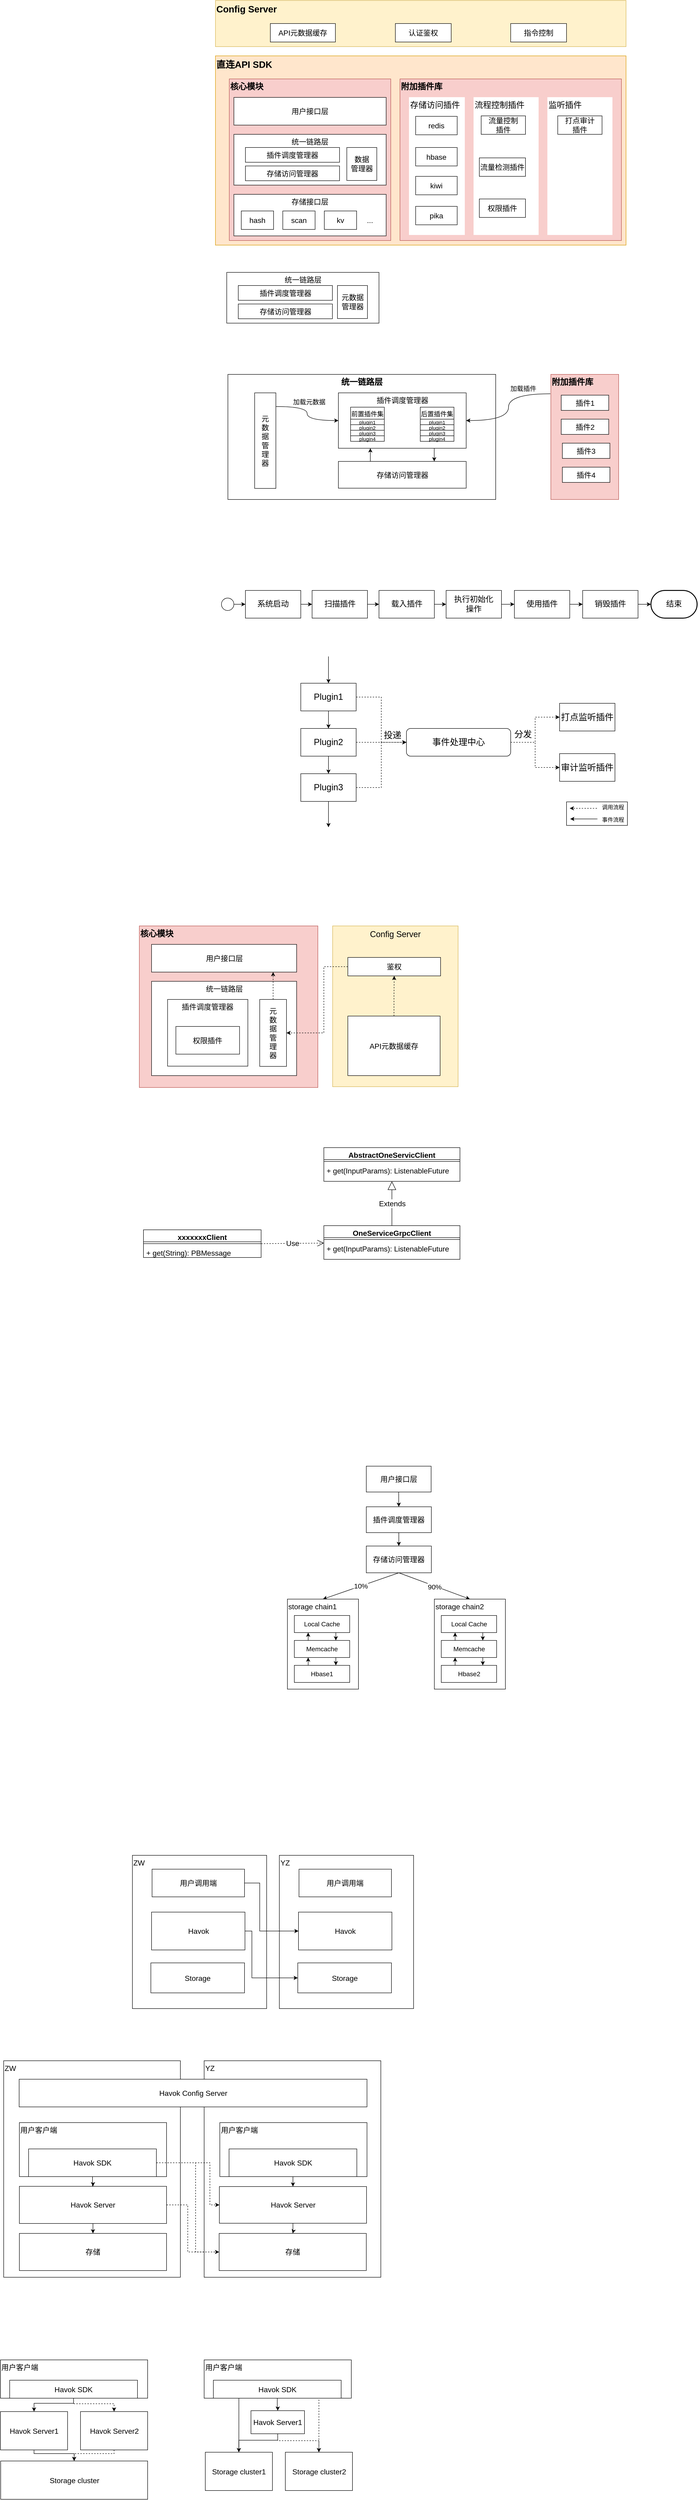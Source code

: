 <mxfile version="17.4.6" type="github">
  <diagram id="GQeWL2nTSIG87tDZNMUT" name="Page-1">
    <mxGraphModel dx="2098" dy="769" grid="0" gridSize="10" guides="1" tooltips="1" connect="1" arrows="1" fold="1" page="0" pageScale="1" pageWidth="827" pageHeight="1169" math="0" shadow="0">
      <root>
        <mxCell id="0" />
        <mxCell id="1" parent="0" />
        <mxCell id="g6kbwPgoMr0WFrOHUzp--1" value="&lt;font style=&quot;font-size: 20px&quot;&gt;&lt;b&gt;直连API SDK&lt;/b&gt;&lt;/font&gt;" style="rounded=0;whiteSpace=wrap;html=1;verticalAlign=top;align=left;fillColor=#ffe6cc;strokeColor=#d79b00;" parent="1" vertex="1">
          <mxGeometry x="3" y="249" width="890" height="410" as="geometry" />
        </mxCell>
        <mxCell id="KhDFo-M1c330gRiOqBZQ-3" value="附加插件库" style="rounded=0;whiteSpace=wrap;html=1;verticalAlign=top;align=left;fontSize=18;fontStyle=1;fillColor=#f8cecc;strokeColor=#b85450;" parent="1" vertex="1">
          <mxGeometry x="403" y="299" width="480" height="350" as="geometry" />
        </mxCell>
        <mxCell id="KhDFo-M1c330gRiOqBZQ-4" value="核心模块" style="rounded=0;whiteSpace=wrap;html=1;verticalAlign=top;align=left;fontSize=18;fontStyle=1;fillColor=#f8cecc;strokeColor=#b85450;" parent="1" vertex="1">
          <mxGeometry x="33" y="299" width="350" height="350" as="geometry" />
        </mxCell>
        <mxCell id="KhDFo-M1c330gRiOqBZQ-5" value="统一链路层" style="rounded=0;whiteSpace=wrap;html=1;verticalAlign=top;fontSize=16;" parent="1" vertex="1">
          <mxGeometry x="43" y="419" width="330" height="110" as="geometry" />
        </mxCell>
        <mxCell id="KhDFo-M1c330gRiOqBZQ-6" value="存储接口层" style="rounded=0;whiteSpace=wrap;html=1;fontSize=16;verticalAlign=top;" parent="1" vertex="1">
          <mxGeometry x="43" y="549" width="330" height="90" as="geometry" />
        </mxCell>
        <mxCell id="KhDFo-M1c330gRiOqBZQ-7" value="存储访问管理器" style="rounded=0;whiteSpace=wrap;html=1;fontSize=16;" parent="1" vertex="1">
          <mxGeometry x="68" y="487.5" width="204" height="32" as="geometry" />
        </mxCell>
        <mxCell id="KhDFo-M1c330gRiOqBZQ-11" value="用户接口层" style="rounded=0;whiteSpace=wrap;html=1;fontSize=16;" parent="1" vertex="1">
          <mxGeometry x="43" y="339" width="330" height="60" as="geometry" />
        </mxCell>
        <mxCell id="caog0tyJu0MzEItGIJM4-1" value="hash" style="rounded=0;whiteSpace=wrap;html=1;fontSize=16;" parent="1" vertex="1">
          <mxGeometry x="59" y="585" width="70" height="40" as="geometry" />
        </mxCell>
        <mxCell id="caog0tyJu0MzEItGIJM4-2" value="scan" style="rounded=0;whiteSpace=wrap;html=1;fontSize=16;" parent="1" vertex="1">
          <mxGeometry x="149" y="585" width="70" height="40" as="geometry" />
        </mxCell>
        <mxCell id="caog0tyJu0MzEItGIJM4-3" value="kv" style="rounded=0;whiteSpace=wrap;html=1;fontSize=16;" parent="1" vertex="1">
          <mxGeometry x="239" y="585" width="70" height="40" as="geometry" />
        </mxCell>
        <mxCell id="caog0tyJu0MzEItGIJM4-4" value="..." style="rounded=0;whiteSpace=wrap;html=1;fontSize=16;strokeColor=#FFFFFF;" parent="1" vertex="1">
          <mxGeometry x="313" y="585" width="50" height="40" as="geometry" />
        </mxCell>
        <mxCell id="caog0tyJu0MzEItGIJM4-6" value="流程控制插件" style="rounded=0;whiteSpace=wrap;html=1;fontSize=18;strokeColor=#FFFFFF;verticalAlign=top;align=left;" parent="1" vertex="1">
          <mxGeometry x="563" y="339" width="140" height="297.5" as="geometry" />
        </mxCell>
        <mxCell id="KhDFo-M1c330gRiOqBZQ-16" value="权限插件" style="rounded=0;whiteSpace=wrap;html=1;fontSize=16;" parent="1" vertex="1">
          <mxGeometry x="575" y="559" width="100" height="40" as="geometry" />
        </mxCell>
        <mxCell id="KhDFo-M1c330gRiOqBZQ-20" value="流量检测插件" style="rounded=0;whiteSpace=wrap;html=1;fontSize=16;" parent="1" vertex="1">
          <mxGeometry x="575" y="470" width="100" height="40" as="geometry" />
        </mxCell>
        <mxCell id="caog0tyJu0MzEItGIJM4-9" value="存储访问插件" style="rounded=0;whiteSpace=wrap;html=1;fontSize=18;strokeColor=#FFFFFF;verticalAlign=top;align=left;" parent="1" vertex="1">
          <mxGeometry x="423" y="339" width="120" height="297.5" as="geometry" />
        </mxCell>
        <mxCell id="KhDFo-M1c330gRiOqBZQ-12" value="redis" style="rounded=0;whiteSpace=wrap;html=1;fontSize=16;" parent="1" vertex="1">
          <mxGeometry x="437" y="380" width="90" height="40" as="geometry" />
        </mxCell>
        <mxCell id="KhDFo-M1c330gRiOqBZQ-13" value="hbase" style="rounded=0;whiteSpace=wrap;html=1;fontSize=16;" parent="1" vertex="1">
          <mxGeometry x="437" y="447.5" width="90" height="40" as="geometry" />
        </mxCell>
        <mxCell id="KhDFo-M1c330gRiOqBZQ-14" value="kiwi" style="rounded=0;whiteSpace=wrap;html=1;fontSize=16;" parent="1" vertex="1">
          <mxGeometry x="437" y="510" width="90" height="40" as="geometry" />
        </mxCell>
        <mxCell id="KhDFo-M1c330gRiOqBZQ-15" value="pika" style="rounded=0;whiteSpace=wrap;html=1;fontSize=16;" parent="1" vertex="1">
          <mxGeometry x="437" y="575" width="90" height="40" as="geometry" />
        </mxCell>
        <mxCell id="caog0tyJu0MzEItGIJM4-10" value="插件调度管理器" style="rounded=0;whiteSpace=wrap;html=1;fontSize=16;" parent="1" vertex="1">
          <mxGeometry x="68" y="447.5" width="204" height="32" as="geometry" />
        </mxCell>
        <mxCell id="CGGrDUPs-Wo5I1myl7fO-1" value="数据&lt;br&gt;管理器" style="rounded=0;whiteSpace=wrap;html=1;fontSize=16;" parent="1" vertex="1">
          <mxGeometry x="287.75" y="447.5" width="65" height="71.5" as="geometry" />
        </mxCell>
        <mxCell id="CGGrDUPs-Wo5I1myl7fO-2" value="监听插件" style="rounded=0;whiteSpace=wrap;html=1;fontSize=18;strokeColor=#FFFFFF;verticalAlign=top;align=left;" parent="1" vertex="1">
          <mxGeometry x="723" y="339" width="140" height="297.5" as="geometry" />
        </mxCell>
        <mxCell id="KhDFo-M1c330gRiOqBZQ-17" value="流量控制&lt;br&gt;插件" style="rounded=0;whiteSpace=wrap;html=1;fontSize=16;" parent="1" vertex="1">
          <mxGeometry x="579" y="379" width="96" height="40" as="geometry" />
        </mxCell>
        <mxCell id="caog0tyJu0MzEItGIJM4-5" value="打点审计&lt;br&gt;插件" style="rounded=0;whiteSpace=wrap;html=1;fontSize=16;" parent="1" vertex="1">
          <mxGeometry x="745" y="379" width="96" height="40" as="geometry" />
        </mxCell>
        <mxCell id="g6kbwPgoMr0WFrOHUzp--2" value="&lt;b&gt;Config Server&lt;/b&gt;" style="rounded=0;whiteSpace=wrap;html=1;fontSize=20;verticalAlign=top;align=left;fillColor=#fff2cc;strokeColor=#d6b656;" parent="1" vertex="1">
          <mxGeometry x="3" y="129" width="890" height="100" as="geometry" />
        </mxCell>
        <mxCell id="g6kbwPgoMr0WFrOHUzp--3" value="API元数据缓存" style="rounded=0;whiteSpace=wrap;html=1;fontSize=16;" parent="1" vertex="1">
          <mxGeometry x="122" y="179" width="141" height="40" as="geometry" />
        </mxCell>
        <mxCell id="g6kbwPgoMr0WFrOHUzp--4" value="认证鉴权" style="rounded=0;whiteSpace=wrap;html=1;fontSize=16;" parent="1" vertex="1">
          <mxGeometry x="393" y="179" width="121" height="40" as="geometry" />
        </mxCell>
        <mxCell id="g6kbwPgoMr0WFrOHUzp--5" value="指令控制" style="rounded=0;whiteSpace=wrap;html=1;fontSize=16;" parent="1" vertex="1">
          <mxGeometry x="643" y="179" width="121" height="40" as="geometry" />
        </mxCell>
        <mxCell id="g4aInVaGI_5vyMNu5kUT-1" value="统一链路层" style="rounded=0;whiteSpace=wrap;html=1;verticalAlign=top;fontSize=16;" parent="1" vertex="1">
          <mxGeometry x="27.5" y="718" width="330" height="110" as="geometry" />
        </mxCell>
        <mxCell id="g4aInVaGI_5vyMNu5kUT-2" value="存储访问管理器" style="rounded=0;whiteSpace=wrap;html=1;fontSize=16;" parent="1" vertex="1">
          <mxGeometry x="52.5" y="786.5" width="204" height="32" as="geometry" />
        </mxCell>
        <mxCell id="g4aInVaGI_5vyMNu5kUT-3" value="插件调度管理器" style="rounded=0;whiteSpace=wrap;html=1;fontSize=16;" parent="1" vertex="1">
          <mxGeometry x="52.5" y="746.5" width="204" height="32" as="geometry" />
        </mxCell>
        <mxCell id="g4aInVaGI_5vyMNu5kUT-4" value="元数据&lt;br&gt;管理器" style="rounded=0;whiteSpace=wrap;html=1;fontSize=16;" parent="1" vertex="1">
          <mxGeometry x="267.5" y="746.5" width="65" height="71.5" as="geometry" />
        </mxCell>
        <mxCell id="g4aInVaGI_5vyMNu5kUT-5" value="&lt;font style=&quot;font-size: 18px&quot;&gt;&lt;b&gt;统一链路层&lt;/b&gt;&lt;/font&gt;" style="rounded=0;whiteSpace=wrap;html=1;verticalAlign=top;fontSize=16;" parent="1" vertex="1">
          <mxGeometry x="30" y="939" width="580.5" height="271" as="geometry" />
        </mxCell>
        <mxCell id="g4aInVaGI_5vyMNu5kUT-21" style="edgeStyle=orthogonalEdgeStyle;curved=1;rounded=0;orthogonalLoop=1;jettySize=auto;html=1;exitX=0.25;exitY=0;exitDx=0;exitDy=0;entryX=0.25;entryY=1;entryDx=0;entryDy=0;" parent="1" source="g4aInVaGI_5vyMNu5kUT-6" target="g4aInVaGI_5vyMNu5kUT-7" edge="1">
          <mxGeometry relative="1" as="geometry" />
        </mxCell>
        <mxCell id="g4aInVaGI_5vyMNu5kUT-6" value="存储访问管理器" style="rounded=0;whiteSpace=wrap;html=1;fontSize=16;" parent="1" vertex="1">
          <mxGeometry x="269.5" y="1127.5" width="277" height="58" as="geometry" />
        </mxCell>
        <mxCell id="g4aInVaGI_5vyMNu5kUT-20" style="edgeStyle=orthogonalEdgeStyle;curved=1;rounded=0;orthogonalLoop=1;jettySize=auto;html=1;exitX=0.75;exitY=1;exitDx=0;exitDy=0;entryX=0.75;entryY=0;entryDx=0;entryDy=0;" parent="1" source="g4aInVaGI_5vyMNu5kUT-7" target="g4aInVaGI_5vyMNu5kUT-6" edge="1">
          <mxGeometry relative="1" as="geometry" />
        </mxCell>
        <mxCell id="g4aInVaGI_5vyMNu5kUT-7" value="插件调度管理器" style="rounded=0;whiteSpace=wrap;html=1;fontSize=16;verticalAlign=top;" parent="1" vertex="1">
          <mxGeometry x="269.5" y="979" width="277" height="120" as="geometry" />
        </mxCell>
        <mxCell id="g4aInVaGI_5vyMNu5kUT-23" style="edgeStyle=orthogonalEdgeStyle;curved=1;rounded=0;orthogonalLoop=1;jettySize=auto;html=1;exitX=1;exitY=0.143;exitDx=0;exitDy=0;entryX=0;entryY=0.5;entryDx=0;entryDy=0;exitPerimeter=0;" parent="1" source="g4aInVaGI_5vyMNu5kUT-8" target="g4aInVaGI_5vyMNu5kUT-7" edge="1">
          <mxGeometry relative="1" as="geometry" />
        </mxCell>
        <mxCell id="g4aInVaGI_5vyMNu5kUT-25" value="加载元数据" style="edgeLabel;html=1;align=center;verticalAlign=middle;resizable=0;points=[];fontSize=14;" parent="g4aInVaGI_5vyMNu5kUT-23" vertex="1" connectable="0">
          <mxGeometry x="-0.211" y="5" relative="1" as="geometry">
            <mxPoint x="6" y="-5" as="offset" />
          </mxGeometry>
        </mxCell>
        <mxCell id="g4aInVaGI_5vyMNu5kUT-8" value="元&lt;br&gt;数&lt;br&gt;据&lt;br&gt;管&lt;br&gt;理&lt;br&gt;器" style="rounded=0;whiteSpace=wrap;html=1;fontSize=16;" parent="1" vertex="1">
          <mxGeometry x="88" y="979" width="46" height="207" as="geometry" />
        </mxCell>
        <mxCell id="g4aInVaGI_5vyMNu5kUT-19" style="edgeStyle=orthogonalEdgeStyle;rounded=0;orthogonalLoop=1;jettySize=auto;html=1;exitX=-0.007;exitY=0.155;exitDx=0;exitDy=0;entryX=1;entryY=0.5;entryDx=0;entryDy=0;curved=1;exitPerimeter=0;" parent="1" source="g4aInVaGI_5vyMNu5kUT-9" target="g4aInVaGI_5vyMNu5kUT-7" edge="1">
          <mxGeometry relative="1" as="geometry" />
        </mxCell>
        <mxCell id="g4aInVaGI_5vyMNu5kUT-24" value="加载插件" style="edgeLabel;html=1;align=center;verticalAlign=middle;resizable=0;points=[];fontSize=14;" parent="g4aInVaGI_5vyMNu5kUT-19" vertex="1" connectable="0">
          <mxGeometry x="-0.294" y="1" relative="1" as="geometry">
            <mxPoint x="26" y="-12" as="offset" />
          </mxGeometry>
        </mxCell>
        <mxCell id="g4aInVaGI_5vyMNu5kUT-9" value="附加插件库" style="rounded=0;whiteSpace=wrap;html=1;verticalAlign=top;align=left;fontSize=18;fontStyle=1;fillColor=#f8cecc;strokeColor=#b85450;" parent="1" vertex="1">
          <mxGeometry x="730" y="939" width="147" height="271" as="geometry" />
        </mxCell>
        <mxCell id="g4aInVaGI_5vyMNu5kUT-13" value="插件1" style="rounded=0;whiteSpace=wrap;html=1;fontSize=16;" parent="1" vertex="1">
          <mxGeometry x="752.5" y="984" width="103" height="33" as="geometry" />
        </mxCell>
        <mxCell id="g4aInVaGI_5vyMNu5kUT-14" value="插件2" style="rounded=0;whiteSpace=wrap;html=1;fontSize=16;" parent="1" vertex="1">
          <mxGeometry x="752.5" y="1036" width="103" height="33" as="geometry" />
        </mxCell>
        <mxCell id="g4aInVaGI_5vyMNu5kUT-15" value="插件3" style="rounded=0;whiteSpace=wrap;html=1;fontSize=16;" parent="1" vertex="1">
          <mxGeometry x="755" y="1088" width="103" height="33" as="geometry" />
        </mxCell>
        <mxCell id="g4aInVaGI_5vyMNu5kUT-16" value="插件4" style="rounded=0;whiteSpace=wrap;html=1;fontSize=16;" parent="1" vertex="1">
          <mxGeometry x="755" y="1140" width="103" height="33" as="geometry" />
        </mxCell>
        <mxCell id="g4aInVaGI_5vyMNu5kUT-27" value="前置插件集" style="rounded=0;whiteSpace=wrap;html=1;fontSize=14;verticalAlign=top;" parent="1" vertex="1">
          <mxGeometry x="296" y="1010" width="73" height="74" as="geometry" />
        </mxCell>
        <mxCell id="g4aInVaGI_5vyMNu5kUT-28" value="&lt;span style=&quot;font-size: 11px&quot;&gt;plugin1&lt;/span&gt;" style="rounded=0;whiteSpace=wrap;html=1;fontSize=14;" parent="1" vertex="1">
          <mxGeometry x="296" y="1036" width="73" height="12" as="geometry" />
        </mxCell>
        <mxCell id="g4aInVaGI_5vyMNu5kUT-29" value="&lt;span style=&quot;font-size: 11px&quot;&gt;plugin2&lt;/span&gt;" style="rounded=0;whiteSpace=wrap;html=1;fontSize=14;" parent="1" vertex="1">
          <mxGeometry x="296" y="1048" width="73" height="12" as="geometry" />
        </mxCell>
        <mxCell id="g4aInVaGI_5vyMNu5kUT-30" value="&lt;span style=&quot;font-size: 11px&quot;&gt;plugin3&lt;/span&gt;" style="rounded=0;whiteSpace=wrap;html=1;fontSize=14;" parent="1" vertex="1">
          <mxGeometry x="296" y="1060" width="73" height="12" as="geometry" />
        </mxCell>
        <mxCell id="g4aInVaGI_5vyMNu5kUT-31" value="&lt;span style=&quot;font-size: 11px&quot;&gt;plugin4&lt;/span&gt;" style="rounded=0;whiteSpace=wrap;html=1;fontSize=14;" parent="1" vertex="1">
          <mxGeometry x="296" y="1072" width="73" height="12" as="geometry" />
        </mxCell>
        <mxCell id="g4aInVaGI_5vyMNu5kUT-38" value="后置插件集" style="rounded=0;whiteSpace=wrap;html=1;fontSize=14;verticalAlign=top;" parent="1" vertex="1">
          <mxGeometry x="447" y="1010" width="73" height="74" as="geometry" />
        </mxCell>
        <mxCell id="g4aInVaGI_5vyMNu5kUT-39" value="&lt;font style=&quot;font-size: 11px&quot;&gt;plugin1&lt;/font&gt;" style="rounded=0;whiteSpace=wrap;html=1;fontSize=14;" parent="1" vertex="1">
          <mxGeometry x="447" y="1036" width="73" height="12" as="geometry" />
        </mxCell>
        <mxCell id="g4aInVaGI_5vyMNu5kUT-40" value="&lt;span style=&quot;font-size: 11px&quot;&gt;plugin2&lt;/span&gt;" style="rounded=0;whiteSpace=wrap;html=1;fontSize=14;" parent="1" vertex="1">
          <mxGeometry x="447" y="1048" width="73" height="12" as="geometry" />
        </mxCell>
        <mxCell id="g4aInVaGI_5vyMNu5kUT-41" value="&lt;span style=&quot;font-size: 11px&quot;&gt;plugin3&lt;/span&gt;" style="rounded=0;whiteSpace=wrap;html=1;fontSize=14;" parent="1" vertex="1">
          <mxGeometry x="447" y="1060" width="73" height="12" as="geometry" />
        </mxCell>
        <mxCell id="g4aInVaGI_5vyMNu5kUT-42" value="&lt;span style=&quot;font-size: 11px&quot;&gt;plugin4&lt;/span&gt;" style="rounded=0;whiteSpace=wrap;html=1;fontSize=14;" parent="1" vertex="1">
          <mxGeometry x="447" y="1072" width="73" height="12" as="geometry" />
        </mxCell>
        <mxCell id="ISDOjA2f_HoGxvvFknEz-4" style="edgeStyle=orthogonalEdgeStyle;rounded=0;orthogonalLoop=1;jettySize=auto;html=1;entryX=0;entryY=0.5;entryDx=0;entryDy=0;fontSize=17;" parent="1" source="ISDOjA2f_HoGxvvFknEz-2" target="ISDOjA2f_HoGxvvFknEz-3" edge="1">
          <mxGeometry relative="1" as="geometry" />
        </mxCell>
        <mxCell id="ISDOjA2f_HoGxvvFknEz-2" value="" style="ellipse;whiteSpace=wrap;html=1;aspect=fixed;fontSize=17;" parent="1" vertex="1">
          <mxGeometry x="16" y="1423.5" width="27" height="27" as="geometry" />
        </mxCell>
        <mxCell id="ISDOjA2f_HoGxvvFknEz-6" value="" style="edgeStyle=orthogonalEdgeStyle;rounded=0;orthogonalLoop=1;jettySize=auto;html=1;fontSize=17;" parent="1" source="ISDOjA2f_HoGxvvFknEz-3" target="ISDOjA2f_HoGxvvFknEz-5" edge="1">
          <mxGeometry relative="1" as="geometry" />
        </mxCell>
        <mxCell id="ISDOjA2f_HoGxvvFknEz-3" value="系统启动" style="rounded=0;whiteSpace=wrap;html=1;fontSize=17;" parent="1" vertex="1">
          <mxGeometry x="68" y="1407" width="120" height="60" as="geometry" />
        </mxCell>
        <mxCell id="ISDOjA2f_HoGxvvFknEz-8" value="" style="edgeStyle=orthogonalEdgeStyle;rounded=0;orthogonalLoop=1;jettySize=auto;html=1;fontSize=17;" parent="1" source="ISDOjA2f_HoGxvvFknEz-5" target="ISDOjA2f_HoGxvvFknEz-7" edge="1">
          <mxGeometry relative="1" as="geometry" />
        </mxCell>
        <mxCell id="ISDOjA2f_HoGxvvFknEz-5" value="扫描插件" style="rounded=0;whiteSpace=wrap;html=1;fontSize=17;" parent="1" vertex="1">
          <mxGeometry x="212.5" y="1407" width="120" height="60" as="geometry" />
        </mxCell>
        <mxCell id="ISDOjA2f_HoGxvvFknEz-10" value="" style="edgeStyle=orthogonalEdgeStyle;rounded=0;orthogonalLoop=1;jettySize=auto;html=1;fontSize=17;" parent="1" source="ISDOjA2f_HoGxvvFknEz-7" target="ISDOjA2f_HoGxvvFknEz-9" edge="1">
          <mxGeometry relative="1" as="geometry" />
        </mxCell>
        <mxCell id="ISDOjA2f_HoGxvvFknEz-7" value="载入插件" style="rounded=0;whiteSpace=wrap;html=1;fontSize=17;" parent="1" vertex="1">
          <mxGeometry x="357.5" y="1407" width="120" height="60" as="geometry" />
        </mxCell>
        <mxCell id="ISDOjA2f_HoGxvvFknEz-12" value="" style="edgeStyle=orthogonalEdgeStyle;rounded=0;orthogonalLoop=1;jettySize=auto;html=1;fontSize=17;" parent="1" source="ISDOjA2f_HoGxvvFknEz-9" target="ISDOjA2f_HoGxvvFknEz-11" edge="1">
          <mxGeometry relative="1" as="geometry" />
        </mxCell>
        <mxCell id="ISDOjA2f_HoGxvvFknEz-9" value="执行初始化&lt;br&gt;操作" style="rounded=0;whiteSpace=wrap;html=1;fontSize=17;" parent="1" vertex="1">
          <mxGeometry x="503" y="1407" width="120" height="60" as="geometry" />
        </mxCell>
        <mxCell id="ISDOjA2f_HoGxvvFknEz-14" value="" style="edgeStyle=orthogonalEdgeStyle;rounded=0;orthogonalLoop=1;jettySize=auto;html=1;fontSize=17;" parent="1" source="ISDOjA2f_HoGxvvFknEz-11" target="ISDOjA2f_HoGxvvFknEz-13" edge="1">
          <mxGeometry relative="1" as="geometry" />
        </mxCell>
        <mxCell id="ISDOjA2f_HoGxvvFknEz-11" value="使用插件" style="rounded=0;whiteSpace=wrap;html=1;fontSize=17;" parent="1" vertex="1">
          <mxGeometry x="651" y="1407" width="120" height="60" as="geometry" />
        </mxCell>
        <mxCell id="ISDOjA2f_HoGxvvFknEz-22" style="edgeStyle=orthogonalEdgeStyle;rounded=0;orthogonalLoop=1;jettySize=auto;html=1;entryX=0;entryY=0.5;entryDx=0;entryDy=0;entryPerimeter=0;fontSize=17;" parent="1" source="ISDOjA2f_HoGxvvFknEz-13" target="ISDOjA2f_HoGxvvFknEz-21" edge="1">
          <mxGeometry relative="1" as="geometry" />
        </mxCell>
        <mxCell id="ISDOjA2f_HoGxvvFknEz-13" value="销毁插件" style="rounded=0;whiteSpace=wrap;html=1;fontSize=17;" parent="1" vertex="1">
          <mxGeometry x="799" y="1407" width="120" height="60" as="geometry" />
        </mxCell>
        <mxCell id="ISDOjA2f_HoGxvvFknEz-21" value="结束" style="strokeWidth=2;html=1;shape=mxgraph.flowchart.terminator;whiteSpace=wrap;fontSize=17;" parent="1" vertex="1">
          <mxGeometry x="947" y="1407" width="100" height="60" as="geometry" />
        </mxCell>
        <mxCell id="Bo2Gev7iozKviXLK7qLn-4" value="打点监听插件" style="rounded=0;whiteSpace=wrap;html=1;fontSize=19;" parent="1" vertex="1">
          <mxGeometry x="749" y="1651.5" width="120" height="60" as="geometry" />
        </mxCell>
        <mxCell id="Bo2Gev7iozKviXLK7qLn-5" value="审计监听插件" style="rounded=0;whiteSpace=wrap;html=1;fontSize=19;" parent="1" vertex="1">
          <mxGeometry x="749" y="1760.5" width="120" height="60" as="geometry" />
        </mxCell>
        <mxCell id="Bo2Gev7iozKviXLK7qLn-9" style="edgeStyle=orthogonalEdgeStyle;rounded=0;orthogonalLoop=1;jettySize=auto;html=1;entryX=0.5;entryY=0;entryDx=0;entryDy=0;fontSize=19;" parent="1" source="Bo2Gev7iozKviXLK7qLn-6" target="Bo2Gev7iozKviXLK7qLn-7" edge="1">
          <mxGeometry relative="1" as="geometry" />
        </mxCell>
        <mxCell id="Bo2Gev7iozKviXLK7qLn-12" style="edgeStyle=orthogonalEdgeStyle;rounded=0;orthogonalLoop=1;jettySize=auto;html=1;endArrow=none;endFill=0;startArrow=classic;startFill=1;fontSize=19;" parent="1" source="Bo2Gev7iozKviXLK7qLn-6" edge="1">
          <mxGeometry relative="1" as="geometry">
            <mxPoint x="248" y="1550" as="targetPoint" />
          </mxGeometry>
        </mxCell>
        <mxCell id="Bo2Gev7iozKviXLK7qLn-16" style="edgeStyle=orthogonalEdgeStyle;rounded=0;orthogonalLoop=1;jettySize=auto;html=1;entryX=0;entryY=0.5;entryDx=0;entryDy=0;startArrow=none;startFill=0;endArrow=classic;endFill=1;fontSize=19;dashed=1;" parent="1" source="Bo2Gev7iozKviXLK7qLn-6" target="Bo2Gev7iozKviXLK7qLn-15" edge="1">
          <mxGeometry relative="1" as="geometry" />
        </mxCell>
        <mxCell id="Bo2Gev7iozKviXLK7qLn-6" value="Plugin1" style="rounded=0;whiteSpace=wrap;html=1;fontSize=19;" parent="1" vertex="1">
          <mxGeometry x="188" y="1608" width="120" height="60" as="geometry" />
        </mxCell>
        <mxCell id="Bo2Gev7iozKviXLK7qLn-10" style="edgeStyle=orthogonalEdgeStyle;rounded=0;orthogonalLoop=1;jettySize=auto;html=1;entryX=0.5;entryY=0;entryDx=0;entryDy=0;fontSize=19;" parent="1" source="Bo2Gev7iozKviXLK7qLn-7" target="Bo2Gev7iozKviXLK7qLn-8" edge="1">
          <mxGeometry relative="1" as="geometry" />
        </mxCell>
        <mxCell id="Bo2Gev7iozKviXLK7qLn-17" style="edgeStyle=orthogonalEdgeStyle;rounded=0;orthogonalLoop=1;jettySize=auto;html=1;entryX=0;entryY=0.5;entryDx=0;entryDy=0;startArrow=none;startFill=0;endArrow=classic;endFill=1;fontSize=19;dashed=1;" parent="1" source="Bo2Gev7iozKviXLK7qLn-7" target="Bo2Gev7iozKviXLK7qLn-15" edge="1">
          <mxGeometry relative="1" as="geometry" />
        </mxCell>
        <mxCell id="Bo2Gev7iozKviXLK7qLn-7" value="Plugin2" style="rounded=0;whiteSpace=wrap;html=1;fontSize=19;" parent="1" vertex="1">
          <mxGeometry x="188" y="1706" width="120" height="60" as="geometry" />
        </mxCell>
        <mxCell id="Bo2Gev7iozKviXLK7qLn-11" style="edgeStyle=orthogonalEdgeStyle;rounded=0;orthogonalLoop=1;jettySize=auto;html=1;fontSize=19;" parent="1" source="Bo2Gev7iozKviXLK7qLn-8" edge="1">
          <mxGeometry relative="1" as="geometry">
            <mxPoint x="248" y="1920" as="targetPoint" />
          </mxGeometry>
        </mxCell>
        <mxCell id="Bo2Gev7iozKviXLK7qLn-18" style="edgeStyle=orthogonalEdgeStyle;rounded=0;orthogonalLoop=1;jettySize=auto;html=1;entryX=0;entryY=0.5;entryDx=0;entryDy=0;startArrow=none;startFill=0;endArrow=classic;endFill=1;fontSize=19;dashed=1;" parent="1" source="Bo2Gev7iozKviXLK7qLn-8" target="Bo2Gev7iozKviXLK7qLn-15" edge="1">
          <mxGeometry relative="1" as="geometry" />
        </mxCell>
        <mxCell id="Bo2Gev7iozKviXLK7qLn-8" value="Plugin3" style="rounded=0;whiteSpace=wrap;html=1;fontSize=19;" parent="1" vertex="1">
          <mxGeometry x="188" y="1804" width="120" height="60" as="geometry" />
        </mxCell>
        <mxCell id="Bo2Gev7iozKviXLK7qLn-19" style="edgeStyle=orthogonalEdgeStyle;rounded=0;orthogonalLoop=1;jettySize=auto;html=1;entryX=0;entryY=0.5;entryDx=0;entryDy=0;startArrow=none;startFill=0;endArrow=classic;endFill=1;fontSize=19;dashed=1;" parent="1" source="Bo2Gev7iozKviXLK7qLn-15" target="Bo2Gev7iozKviXLK7qLn-4" edge="1">
          <mxGeometry relative="1" as="geometry" />
        </mxCell>
        <mxCell id="Bo2Gev7iozKviXLK7qLn-20" style="edgeStyle=orthogonalEdgeStyle;rounded=0;orthogonalLoop=1;jettySize=auto;html=1;entryX=0;entryY=0.5;entryDx=0;entryDy=0;startArrow=none;startFill=0;endArrow=classic;endFill=1;fontSize=19;dashed=1;" parent="1" source="Bo2Gev7iozKviXLK7qLn-15" target="Bo2Gev7iozKviXLK7qLn-5" edge="1">
          <mxGeometry relative="1" as="geometry" />
        </mxCell>
        <mxCell id="Bo2Gev7iozKviXLK7qLn-15" value="事件处理中心" style="rounded=1;whiteSpace=wrap;html=1;fontSize=19;" parent="1" vertex="1">
          <mxGeometry x="417" y="1706" width="226" height="60" as="geometry" />
        </mxCell>
        <mxCell id="Bo2Gev7iozKviXLK7qLn-21" value="分发" style="text;html=1;strokeColor=none;fillColor=none;align=center;verticalAlign=middle;whiteSpace=wrap;rounded=0;fontSize=19;" parent="1" vertex="1">
          <mxGeometry x="640" y="1704" width="60" height="30" as="geometry" />
        </mxCell>
        <mxCell id="Bo2Gev7iozKviXLK7qLn-22" value="投递" style="text;html=1;strokeColor=none;fillColor=none;align=center;verticalAlign=middle;whiteSpace=wrap;rounded=0;fontSize=19;" parent="1" vertex="1">
          <mxGeometry x="357" y="1706" width="60" height="30" as="geometry" />
        </mxCell>
        <mxCell id="Bo2Gev7iozKviXLK7qLn-23" value="" style="rounded=0;whiteSpace=wrap;html=1;" parent="1" vertex="1">
          <mxGeometry x="764" y="1865" width="132" height="51" as="geometry" />
        </mxCell>
        <mxCell id="Bo2Gev7iozKviXLK7qLn-24" value="" style="endArrow=classic;html=1;rounded=0;dashed=1;strokeColor=#000000;" parent="1" edge="1">
          <mxGeometry width="50" height="50" relative="1" as="geometry">
            <mxPoint x="830" y="1879" as="sourcePoint" />
            <mxPoint x="771" y="1879" as="targetPoint" />
          </mxGeometry>
        </mxCell>
        <mxCell id="Bo2Gev7iozKviXLK7qLn-25" value="" style="endArrow=classic;html=1;rounded=0;strokeColor=#000000;" parent="1" edge="1">
          <mxGeometry width="50" height="50" relative="1" as="geometry">
            <mxPoint x="831" y="1902" as="sourcePoint" />
            <mxPoint x="772" y="1902" as="targetPoint" />
          </mxGeometry>
        </mxCell>
        <mxCell id="Bo2Gev7iozKviXLK7qLn-26" value="调用流程" style="text;html=1;strokeColor=none;fillColor=none;align=center;verticalAlign=middle;whiteSpace=wrap;rounded=0;" parent="1" vertex="1">
          <mxGeometry x="835" y="1862" width="60" height="30" as="geometry" />
        </mxCell>
        <mxCell id="Bo2Gev7iozKviXLK7qLn-27" value="事件流程" style="text;html=1;strokeColor=none;fillColor=none;align=center;verticalAlign=middle;whiteSpace=wrap;rounded=0;" parent="1" vertex="1">
          <mxGeometry x="835" y="1889" width="60" height="30" as="geometry" />
        </mxCell>
        <mxCell id="Bo2Gev7iozKviXLK7qLn-30" value="&lt;font style=&quot;font-size: 18px&quot;&gt;Config Server&lt;/font&gt;" style="rounded=0;whiteSpace=wrap;html=1;fontSize=19;verticalAlign=top;fillColor=#fff2cc;strokeColor=#d6b656;" parent="1" vertex="1">
          <mxGeometry x="257" y="2133.75" width="272" height="348.25" as="geometry" />
        </mxCell>
        <mxCell id="Bo2Gev7iozKviXLK7qLn-31" value="&lt;font style=&quot;font-size: 16px&quot;&gt;鉴权&lt;/font&gt;" style="rounded=0;whiteSpace=wrap;html=1;fontSize=19;" parent="1" vertex="1">
          <mxGeometry x="290" y="2202" width="201" height="40" as="geometry" />
        </mxCell>
        <mxCell id="Bo2Gev7iozKviXLK7qLn-38" style="edgeStyle=orthogonalEdgeStyle;rounded=0;orthogonalLoop=1;jettySize=auto;html=1;fontSize=18;startArrow=none;startFill=0;endArrow=classic;endFill=1;dashed=1;" parent="1" source="Bo2Gev7iozKviXLK7qLn-37" target="Bo2Gev7iozKviXLK7qLn-31" edge="1">
          <mxGeometry relative="1" as="geometry" />
        </mxCell>
        <mxCell id="Bo2Gev7iozKviXLK7qLn-37" value="&lt;span style=&quot;font-size: 16px&quot;&gt;API元数据缓存&lt;/span&gt;" style="rounded=0;whiteSpace=wrap;html=1;fontSize=19;" parent="1" vertex="1">
          <mxGeometry x="290" y="2329" width="200" height="129" as="geometry" />
        </mxCell>
        <mxCell id="Bo2Gev7iozKviXLK7qLn-44" value="核心模块" style="rounded=0;whiteSpace=wrap;html=1;verticalAlign=top;align=left;fontSize=18;fontStyle=1;fillColor=#f8cecc;strokeColor=#b85450;" parent="1" vertex="1">
          <mxGeometry x="-162" y="2133.75" width="387" height="350" as="geometry" />
        </mxCell>
        <mxCell id="Bo2Gev7iozKviXLK7qLn-45" value="统一链路层" style="rounded=0;whiteSpace=wrap;html=1;verticalAlign=top;fontSize=16;" parent="1" vertex="1">
          <mxGeometry x="-135.5" y="2253.75" width="314.5" height="204.25" as="geometry" />
        </mxCell>
        <mxCell id="Bo2Gev7iozKviXLK7qLn-47" value="用户接口层" style="rounded=0;whiteSpace=wrap;html=1;fontSize=16;" parent="1" vertex="1">
          <mxGeometry x="-135.5" y="2173.75" width="314.5" height="60" as="geometry" />
        </mxCell>
        <mxCell id="Bo2Gev7iozKviXLK7qLn-55" style="edgeStyle=orthogonalEdgeStyle;rounded=0;orthogonalLoop=1;jettySize=auto;html=1;fontSize=16;startArrow=none;startFill=0;endArrow=classic;endFill=1;dashed=1;" parent="1" source="Bo2Gev7iozKviXLK7qLn-50" target="Bo2Gev7iozKviXLK7qLn-47" edge="1">
          <mxGeometry relative="1" as="geometry">
            <Array as="points">
              <mxPoint x="128" y="2251" />
              <mxPoint x="128" y="2251" />
            </Array>
          </mxGeometry>
        </mxCell>
        <mxCell id="Bo2Gev7iozKviXLK7qLn-50" value="&lt;font style=&quot;font-size: 16px;&quot;&gt;元&lt;br style=&quot;font-size: 16px;&quot;&gt;数&lt;br style=&quot;font-size: 16px;&quot;&gt;据&lt;br style=&quot;font-size: 16px;&quot;&gt;管&lt;br style=&quot;font-size: 16px;&quot;&gt;理&lt;br style=&quot;font-size: 16px;&quot;&gt;器&lt;/font&gt;" style="rounded=0;whiteSpace=wrap;html=1;fontSize=16;" parent="1" vertex="1">
          <mxGeometry x="99" y="2293" width="58" height="145" as="geometry" />
        </mxCell>
        <mxCell id="Bo2Gev7iozKviXLK7qLn-51" value="&lt;font style=&quot;font-size: 16px;&quot;&gt;插件调度管理器&lt;/font&gt;" style="rounded=0;whiteSpace=wrap;html=1;fontSize=16;verticalAlign=top;" parent="1" vertex="1">
          <mxGeometry x="-100.75" y="2293" width="174" height="144.5" as="geometry" />
        </mxCell>
        <mxCell id="Bo2Gev7iozKviXLK7qLn-52" value="&lt;font style=&quot;font-size: 16px;&quot;&gt;权限插件&lt;/font&gt;" style="rounded=0;whiteSpace=wrap;html=1;fontSize=16;" parent="1" vertex="1">
          <mxGeometry x="-82.75" y="2351.5" width="138" height="60" as="geometry" />
        </mxCell>
        <mxCell id="Bo2Gev7iozKviXLK7qLn-40" style="edgeStyle=orthogonalEdgeStyle;rounded=0;orthogonalLoop=1;jettySize=auto;html=1;entryX=1;entryY=0.5;entryDx=0;entryDy=0;fontSize=18;startArrow=none;startFill=0;endArrow=classic;endFill=1;dashed=1;" parent="1" source="Bo2Gev7iozKviXLK7qLn-31" target="Bo2Gev7iozKviXLK7qLn-50" edge="1">
          <mxGeometry relative="1" as="geometry">
            <mxPoint x="619.5" y="2307" as="targetPoint" />
            <Array as="points">
              <mxPoint x="238" y="2222" />
              <mxPoint x="238" y="2366" />
            </Array>
          </mxGeometry>
        </mxCell>
        <mxCell id="Bo2Gev7iozKviXLK7qLn-67" value="xxxxxxxClient" style="swimlane;fontStyle=1;align=center;verticalAlign=top;childLayout=stackLayout;horizontal=1;startSize=26;horizontalStack=0;resizeParent=1;resizeParentMax=0;resizeLast=0;collapsible=1;marginBottom=0;labelBackgroundColor=#FFFFFF;fontSize=16;fontColor=#000000;" parent="1" vertex="1">
          <mxGeometry x="-153" y="2792" width="255" height="60" as="geometry" />
        </mxCell>
        <mxCell id="Bo2Gev7iozKviXLK7qLn-69" value="" style="line;strokeWidth=1;fillColor=none;align=left;verticalAlign=middle;spacingTop=-1;spacingLeft=3;spacingRight=3;rotatable=0;labelPosition=right;points=[];portConstraint=eastwest;labelBackgroundColor=#FFFFFF;fontSize=16;fontColor=#000000;" parent="Bo2Gev7iozKviXLK7qLn-67" vertex="1">
          <mxGeometry y="26" width="255" height="8" as="geometry" />
        </mxCell>
        <mxCell id="Bo2Gev7iozKviXLK7qLn-70" value="+ get(String): PBMessage" style="text;strokeColor=none;fillColor=none;align=left;verticalAlign=top;spacingLeft=4;spacingRight=4;overflow=hidden;rotatable=0;points=[[0,0.5],[1,0.5]];portConstraint=eastwest;labelBackgroundColor=#FFFFFF;fontSize=16;fontColor=#000000;" parent="Bo2Gev7iozKviXLK7qLn-67" vertex="1">
          <mxGeometry y="34" width="255" height="26" as="geometry" />
        </mxCell>
        <mxCell id="Bo2Gev7iozKviXLK7qLn-72" value="AbstractOneServicClient" style="swimlane;fontStyle=1;align=center;verticalAlign=top;childLayout=stackLayout;horizontal=1;startSize=26;horizontalStack=0;resizeParent=1;resizeParentMax=0;resizeLast=0;collapsible=1;marginBottom=0;labelBackgroundColor=#FFFFFF;fontSize=16;fontColor=#000000;" parent="1" vertex="1">
          <mxGeometry x="238" y="2614" width="295" height="73" as="geometry" />
        </mxCell>
        <mxCell id="Bo2Gev7iozKviXLK7qLn-74" value="" style="line;strokeWidth=1;fillColor=none;align=left;verticalAlign=middle;spacingTop=-1;spacingLeft=3;spacingRight=3;rotatable=0;labelPosition=right;points=[];portConstraint=eastwest;labelBackgroundColor=#FFFFFF;fontSize=16;fontColor=#000000;" parent="Bo2Gev7iozKviXLK7qLn-72" vertex="1">
          <mxGeometry y="26" width="295" height="8" as="geometry" />
        </mxCell>
        <mxCell id="Bo2Gev7iozKviXLK7qLn-75" value="+ get(InputParams): ListenableFuture" style="text;strokeColor=none;fillColor=none;align=left;verticalAlign=top;spacingLeft=4;spacingRight=4;overflow=hidden;rotatable=0;points=[[0,0.5],[1,0.5]];portConstraint=eastwest;labelBackgroundColor=#FFFFFF;fontSize=16;fontColor=#000000;" parent="Bo2Gev7iozKviXLK7qLn-72" vertex="1">
          <mxGeometry y="34" width="295" height="39" as="geometry" />
        </mxCell>
        <mxCell id="Bo2Gev7iozKviXLK7qLn-76" value="OneServiceGrpcClient" style="swimlane;fontStyle=1;align=center;verticalAlign=top;childLayout=stackLayout;horizontal=1;startSize=26;horizontalStack=0;resizeParent=1;resizeParentMax=0;resizeLast=0;collapsible=1;marginBottom=0;labelBackgroundColor=#FFFFFF;fontSize=16;fontColor=#000000;" parent="1" vertex="1">
          <mxGeometry x="238" y="2783" width="295" height="73" as="geometry" />
        </mxCell>
        <mxCell id="Bo2Gev7iozKviXLK7qLn-78" value="" style="line;strokeWidth=1;fillColor=none;align=left;verticalAlign=middle;spacingTop=-1;spacingLeft=3;spacingRight=3;rotatable=0;labelPosition=right;points=[];portConstraint=eastwest;labelBackgroundColor=#FFFFFF;fontSize=16;fontColor=#000000;" parent="Bo2Gev7iozKviXLK7qLn-76" vertex="1">
          <mxGeometry y="26" width="295" height="8" as="geometry" />
        </mxCell>
        <mxCell id="Bo2Gev7iozKviXLK7qLn-79" value="+ get(InputParams): ListenableFuture" style="text;strokeColor=none;fillColor=none;align=left;verticalAlign=top;spacingLeft=4;spacingRight=4;overflow=hidden;rotatable=0;points=[[0,0.5],[1,0.5]];portConstraint=eastwest;labelBackgroundColor=#FFFFFF;fontSize=16;fontColor=#000000;" parent="Bo2Gev7iozKviXLK7qLn-76" vertex="1">
          <mxGeometry y="34" width="295" height="39" as="geometry" />
        </mxCell>
        <mxCell id="Bo2Gev7iozKviXLK7qLn-80" value="Use" style="endArrow=open;endSize=12;dashed=1;html=1;rounded=0;fontSize=16;fontColor=#000000;exitX=1;exitY=0.5;exitDx=0;exitDy=0;" parent="1" source="Bo2Gev7iozKviXLK7qLn-67" target="Bo2Gev7iozKviXLK7qLn-76" edge="1">
          <mxGeometry width="160" relative="1" as="geometry">
            <mxPoint x="102" y="2831" as="sourcePoint" />
            <mxPoint x="198" y="2918" as="targetPoint" />
          </mxGeometry>
        </mxCell>
        <mxCell id="Bo2Gev7iozKviXLK7qLn-82" value="Extends" style="endArrow=block;endSize=16;endFill=0;html=1;rounded=0;fontSize=16;fontColor=#000000;exitX=0.5;exitY=0;exitDx=0;exitDy=0;" parent="1" source="Bo2Gev7iozKviXLK7qLn-76" target="Bo2Gev7iozKviXLK7qLn-75" edge="1">
          <mxGeometry width="160" relative="1" as="geometry">
            <mxPoint x="209" y="2834" as="sourcePoint" />
            <mxPoint x="369" y="2834" as="targetPoint" />
          </mxGeometry>
        </mxCell>
        <mxCell id="Lt2dIMI3tXLCkkfSVvTG-9" style="edgeStyle=orthogonalEdgeStyle;rounded=0;orthogonalLoop=1;jettySize=auto;html=1;entryX=0.5;entryY=0;entryDx=0;entryDy=0;fontSize=16;" parent="1" source="Lt2dIMI3tXLCkkfSVvTG-4" target="Lt2dIMI3tXLCkkfSVvTG-5" edge="1">
          <mxGeometry relative="1" as="geometry" />
        </mxCell>
        <mxCell id="Lt2dIMI3tXLCkkfSVvTG-4" value="用户接口层" style="rounded=0;whiteSpace=wrap;html=1;fontSize=16;" parent="1" vertex="1">
          <mxGeometry x="330" y="3304" width="140.5" height="56" as="geometry" />
        </mxCell>
        <mxCell id="Lt2dIMI3tXLCkkfSVvTG-10" style="edgeStyle=orthogonalEdgeStyle;rounded=0;orthogonalLoop=1;jettySize=auto;html=1;fontSize=16;" parent="1" source="Lt2dIMI3tXLCkkfSVvTG-5" target="Lt2dIMI3tXLCkkfSVvTG-6" edge="1">
          <mxGeometry relative="1" as="geometry" />
        </mxCell>
        <mxCell id="Lt2dIMI3tXLCkkfSVvTG-5" value="插件调度管理器" style="rounded=0;whiteSpace=wrap;html=1;fontSize=16;" parent="1" vertex="1">
          <mxGeometry x="330" y="3392" width="141" height="56" as="geometry" />
        </mxCell>
        <mxCell id="Lt2dIMI3tXLCkkfSVvTG-11" value="&lt;font style=&quot;font-size: 15px&quot;&gt;10%&lt;/font&gt;" style="rounded=0;orthogonalLoop=1;jettySize=auto;html=1;exitX=0.5;exitY=1;exitDx=0;exitDy=0;entryX=0.5;entryY=0;entryDx=0;entryDy=0;" parent="1" source="Lt2dIMI3tXLCkkfSVvTG-6" target="Lt2dIMI3tXLCkkfSVvTG-7" edge="1">
          <mxGeometry relative="1" as="geometry" />
        </mxCell>
        <mxCell id="Lt2dIMI3tXLCkkfSVvTG-12" style="rounded=0;orthogonalLoop=1;jettySize=auto;html=1;entryX=0.5;entryY=0;entryDx=0;entryDy=0;exitX=0.5;exitY=1;exitDx=0;exitDy=0;" parent="1" source="Lt2dIMI3tXLCkkfSVvTG-6" target="Lt2dIMI3tXLCkkfSVvTG-18" edge="1">
          <mxGeometry relative="1" as="geometry">
            <mxPoint x="554.5" y="3592" as="targetPoint" />
          </mxGeometry>
        </mxCell>
        <mxCell id="Lt2dIMI3tXLCkkfSVvTG-37" value="90%" style="edgeLabel;html=1;align=center;verticalAlign=middle;resizable=0;points=[];fontSize=15;" parent="Lt2dIMI3tXLCkkfSVvTG-12" vertex="1" connectable="0">
          <mxGeometry x="-0.438" y="1" relative="1" as="geometry">
            <mxPoint x="34" y="15" as="offset" />
          </mxGeometry>
        </mxCell>
        <mxCell id="Lt2dIMI3tXLCkkfSVvTG-6" value="存储访问管理器" style="rounded=0;whiteSpace=wrap;html=1;fontSize=16;" parent="1" vertex="1">
          <mxGeometry x="330" y="3477" width="141" height="58" as="geometry" />
        </mxCell>
        <mxCell id="Lt2dIMI3tXLCkkfSVvTG-7" value="&lt;font style=&quot;font-size: 16px&quot;&gt;storage chain1&lt;/font&gt;" style="rounded=0;whiteSpace=wrap;html=1;fontSize=14;verticalAlign=top;align=left;" parent="1" vertex="1">
          <mxGeometry x="159" y="3592" width="154" height="195" as="geometry" />
        </mxCell>
        <mxCell id="Lt2dIMI3tXLCkkfSVvTG-27" style="edgeStyle=orthogonalEdgeStyle;rounded=0;orthogonalLoop=1;jettySize=auto;html=1;exitX=0.75;exitY=1;exitDx=0;exitDy=0;entryX=0.75;entryY=0;entryDx=0;entryDy=0;fontSize=14;" parent="1" source="Lt2dIMI3tXLCkkfSVvTG-13" target="Lt2dIMI3tXLCkkfSVvTG-16" edge="1">
          <mxGeometry relative="1" as="geometry" />
        </mxCell>
        <mxCell id="Lt2dIMI3tXLCkkfSVvTG-13" value="Local Cache" style="rounded=0;whiteSpace=wrap;html=1;fontSize=14;" parent="1" vertex="1">
          <mxGeometry x="174" y="3627.5" width="120" height="37" as="geometry" />
        </mxCell>
        <mxCell id="Lt2dIMI3tXLCkkfSVvTG-28" style="edgeStyle=orthogonalEdgeStyle;rounded=0;orthogonalLoop=1;jettySize=auto;html=1;exitX=0.75;exitY=1;exitDx=0;exitDy=0;entryX=0.75;entryY=0;entryDx=0;entryDy=0;fontSize=14;" parent="1" source="Lt2dIMI3tXLCkkfSVvTG-16" target="Lt2dIMI3tXLCkkfSVvTG-17" edge="1">
          <mxGeometry relative="1" as="geometry" />
        </mxCell>
        <mxCell id="Lt2dIMI3tXLCkkfSVvTG-31" style="edgeStyle=orthogonalEdgeStyle;rounded=0;orthogonalLoop=1;jettySize=auto;html=1;exitX=0.25;exitY=0;exitDx=0;exitDy=0;entryX=0.25;entryY=1;entryDx=0;entryDy=0;fontSize=14;" parent="1" source="Lt2dIMI3tXLCkkfSVvTG-16" target="Lt2dIMI3tXLCkkfSVvTG-13" edge="1">
          <mxGeometry relative="1" as="geometry" />
        </mxCell>
        <mxCell id="Lt2dIMI3tXLCkkfSVvTG-16" value="Memcache" style="rounded=0;whiteSpace=wrap;html=1;fontSize=14;" parent="1" vertex="1">
          <mxGeometry x="174" y="3681.5" width="120" height="37" as="geometry" />
        </mxCell>
        <mxCell id="Lt2dIMI3tXLCkkfSVvTG-30" style="edgeStyle=orthogonalEdgeStyle;rounded=0;orthogonalLoop=1;jettySize=auto;html=1;exitX=0.25;exitY=0;exitDx=0;exitDy=0;entryX=0.25;entryY=1;entryDx=0;entryDy=0;fontSize=14;" parent="1" source="Lt2dIMI3tXLCkkfSVvTG-17" target="Lt2dIMI3tXLCkkfSVvTG-16" edge="1">
          <mxGeometry relative="1" as="geometry" />
        </mxCell>
        <mxCell id="Lt2dIMI3tXLCkkfSVvTG-17" value="Hbase1" style="rounded=0;whiteSpace=wrap;html=1;fontSize=14;" parent="1" vertex="1">
          <mxGeometry x="174" y="3735.5" width="120" height="37" as="geometry" />
        </mxCell>
        <mxCell id="Lt2dIMI3tXLCkkfSVvTG-18" value="&lt;font style=&quot;font-size: 16px&quot;&gt;storage chain2&lt;/font&gt;" style="rounded=0;whiteSpace=wrap;html=1;fontSize=14;verticalAlign=top;align=left;" parent="1" vertex="1">
          <mxGeometry x="477.5" y="3592" width="154" height="195" as="geometry" />
        </mxCell>
        <mxCell id="Lt2dIMI3tXLCkkfSVvTG-32" style="edgeStyle=orthogonalEdgeStyle;rounded=0;orthogonalLoop=1;jettySize=auto;html=1;exitX=0.75;exitY=1;exitDx=0;exitDy=0;entryX=0.75;entryY=0;entryDx=0;entryDy=0;fontSize=14;" parent="1" source="Lt2dIMI3tXLCkkfSVvTG-22" target="Lt2dIMI3tXLCkkfSVvTG-23" edge="1">
          <mxGeometry relative="1" as="geometry" />
        </mxCell>
        <mxCell id="Lt2dIMI3tXLCkkfSVvTG-22" value="Local Cache" style="rounded=0;whiteSpace=wrap;html=1;fontSize=14;" parent="1" vertex="1">
          <mxGeometry x="492.5" y="3627.5" width="120" height="37" as="geometry" />
        </mxCell>
        <mxCell id="Lt2dIMI3tXLCkkfSVvTG-34" style="edgeStyle=orthogonalEdgeStyle;rounded=0;orthogonalLoop=1;jettySize=auto;html=1;exitX=0.75;exitY=1;exitDx=0;exitDy=0;entryX=0.75;entryY=0;entryDx=0;entryDy=0;fontSize=14;" parent="1" source="Lt2dIMI3tXLCkkfSVvTG-23" target="Lt2dIMI3tXLCkkfSVvTG-24" edge="1">
          <mxGeometry relative="1" as="geometry" />
        </mxCell>
        <mxCell id="Lt2dIMI3tXLCkkfSVvTG-36" style="edgeStyle=orthogonalEdgeStyle;rounded=0;orthogonalLoop=1;jettySize=auto;html=1;exitX=0.25;exitY=0;exitDx=0;exitDy=0;entryX=0.25;entryY=1;entryDx=0;entryDy=0;fontSize=14;" parent="1" source="Lt2dIMI3tXLCkkfSVvTG-23" target="Lt2dIMI3tXLCkkfSVvTG-22" edge="1">
          <mxGeometry relative="1" as="geometry" />
        </mxCell>
        <mxCell id="Lt2dIMI3tXLCkkfSVvTG-23" value="Memcache" style="rounded=0;whiteSpace=wrap;html=1;fontSize=14;" parent="1" vertex="1">
          <mxGeometry x="492.5" y="3681.5" width="120" height="37" as="geometry" />
        </mxCell>
        <mxCell id="Lt2dIMI3tXLCkkfSVvTG-35" style="edgeStyle=orthogonalEdgeStyle;rounded=0;orthogonalLoop=1;jettySize=auto;html=1;exitX=0.25;exitY=0;exitDx=0;exitDy=0;entryX=0.25;entryY=1;entryDx=0;entryDy=0;fontSize=14;" parent="1" source="Lt2dIMI3tXLCkkfSVvTG-24" target="Lt2dIMI3tXLCkkfSVvTG-23" edge="1">
          <mxGeometry relative="1" as="geometry" />
        </mxCell>
        <mxCell id="Lt2dIMI3tXLCkkfSVvTG-24" value="Hbase2" style="rounded=0;whiteSpace=wrap;html=1;fontSize=14;" parent="1" vertex="1">
          <mxGeometry x="492.5" y="3735.5" width="120" height="37" as="geometry" />
        </mxCell>
        <mxCell id="gIbDrK1U1IcVsV_ITcEn-2" value="ZW" style="rounded=0;whiteSpace=wrap;html=1;verticalAlign=top;align=left;fontSize=16;" vertex="1" parent="1">
          <mxGeometry x="-177" y="4147" width="291" height="332" as="geometry" />
        </mxCell>
        <mxCell id="gIbDrK1U1IcVsV_ITcEn-9" value="Storage" style="rounded=0;whiteSpace=wrap;html=1;fontSize=16;" vertex="1" parent="1">
          <mxGeometry x="-137" y="4380" width="203" height="65" as="geometry" />
        </mxCell>
        <mxCell id="gIbDrK1U1IcVsV_ITcEn-12" value="用户调用端" style="rounded=0;whiteSpace=wrap;html=1;verticalAlign=middle;align=center;fontSize=16;" vertex="1" parent="1">
          <mxGeometry x="-134.38" y="4177" width="200.38" height="60" as="geometry" />
        </mxCell>
        <mxCell id="gIbDrK1U1IcVsV_ITcEn-14" value="Havok" style="rounded=0;whiteSpace=wrap;html=1;fontSize=16;" vertex="1" parent="1">
          <mxGeometry x="-135.5" y="4270" width="202.5" height="82" as="geometry" />
        </mxCell>
        <mxCell id="gIbDrK1U1IcVsV_ITcEn-26" value="YZ" style="rounded=0;whiteSpace=wrap;html=1;verticalAlign=top;align=left;fontSize=16;" vertex="1" parent="1">
          <mxGeometry x="141.5" y="4147" width="291" height="332" as="geometry" />
        </mxCell>
        <mxCell id="gIbDrK1U1IcVsV_ITcEn-27" value="Storage" style="rounded=0;whiteSpace=wrap;html=1;fontSize=16;" vertex="1" parent="1">
          <mxGeometry x="181.5" y="4380" width="203" height="65" as="geometry" />
        </mxCell>
        <mxCell id="gIbDrK1U1IcVsV_ITcEn-28" value="用户调用端" style="rounded=0;whiteSpace=wrap;html=1;verticalAlign=middle;align=center;fontSize=16;" vertex="1" parent="1">
          <mxGeometry x="184.12" y="4177" width="200.38" height="60" as="geometry" />
        </mxCell>
        <mxCell id="gIbDrK1U1IcVsV_ITcEn-29" value="Havok" style="rounded=0;whiteSpace=wrap;html=1;fontSize=16;" vertex="1" parent="1">
          <mxGeometry x="183" y="4270" width="202.5" height="82" as="geometry" />
        </mxCell>
        <mxCell id="gIbDrK1U1IcVsV_ITcEn-30" style="edgeStyle=orthogonalEdgeStyle;rounded=0;orthogonalLoop=1;jettySize=auto;html=1;entryX=0;entryY=0.5;entryDx=0;entryDy=0;fontSize=16;" edge="1" parent="1" source="gIbDrK1U1IcVsV_ITcEn-12" target="gIbDrK1U1IcVsV_ITcEn-29">
          <mxGeometry relative="1" as="geometry">
            <Array as="points">
              <mxPoint x="99" y="4207" />
              <mxPoint x="99" y="4311" />
            </Array>
          </mxGeometry>
        </mxCell>
        <mxCell id="gIbDrK1U1IcVsV_ITcEn-31" style="edgeStyle=orthogonalEdgeStyle;rounded=0;orthogonalLoop=1;jettySize=auto;html=1;entryX=0;entryY=0.5;entryDx=0;entryDy=0;fontSize=16;" edge="1" parent="1" source="gIbDrK1U1IcVsV_ITcEn-14" target="gIbDrK1U1IcVsV_ITcEn-27">
          <mxGeometry relative="1" as="geometry">
            <Array as="points">
              <mxPoint x="82" y="4311" />
              <mxPoint x="82" y="4413" />
            </Array>
          </mxGeometry>
        </mxCell>
        <mxCell id="gIbDrK1U1IcVsV_ITcEn-42" value="ZW" style="rounded=0;whiteSpace=wrap;html=1;fontSize=16;verticalAlign=top;align=left;" vertex="1" parent="1">
          <mxGeometry x="-456" y="4592" width="383" height="469" as="geometry" />
        </mxCell>
        <mxCell id="gIbDrK1U1IcVsV_ITcEn-43" value="用户客户端" style="rounded=0;whiteSpace=wrap;html=1;fontSize=16;verticalAlign=top;align=left;" vertex="1" parent="1">
          <mxGeometry x="-422" y="4726" width="319" height="117" as="geometry" />
        </mxCell>
        <mxCell id="gIbDrK1U1IcVsV_ITcEn-61" style="edgeStyle=orthogonalEdgeStyle;rounded=0;orthogonalLoop=1;jettySize=auto;html=1;entryX=0;entryY=0.5;entryDx=0;entryDy=0;fontSize=16;dashed=1;" edge="1" parent="1" source="gIbDrK1U1IcVsV_ITcEn-44" target="gIbDrK1U1IcVsV_ITcEn-57">
          <mxGeometry relative="1" as="geometry">
            <Array as="points">
              <mxPoint x="-40" y="4813" />
              <mxPoint x="-40" y="5006" />
            </Array>
          </mxGeometry>
        </mxCell>
        <mxCell id="gIbDrK1U1IcVsV_ITcEn-73" style="edgeStyle=orthogonalEdgeStyle;rounded=0;orthogonalLoop=1;jettySize=auto;html=1;entryX=0.5;entryY=0;entryDx=0;entryDy=0;fontSize=16;" edge="1" parent="1" source="gIbDrK1U1IcVsV_ITcEn-44" target="gIbDrK1U1IcVsV_ITcEn-46">
          <mxGeometry relative="1" as="geometry" />
        </mxCell>
        <mxCell id="gIbDrK1U1IcVsV_ITcEn-44" value="Havok SDK" style="rounded=0;whiteSpace=wrap;html=1;fontSize=16;" vertex="1" parent="1">
          <mxGeometry x="-402" y="4783" width="277" height="60" as="geometry" />
        </mxCell>
        <mxCell id="gIbDrK1U1IcVsV_ITcEn-74" style="edgeStyle=orthogonalEdgeStyle;rounded=0;orthogonalLoop=1;jettySize=auto;html=1;entryX=0.5;entryY=0;entryDx=0;entryDy=0;fontSize=16;" edge="1" parent="1" source="gIbDrK1U1IcVsV_ITcEn-46" target="gIbDrK1U1IcVsV_ITcEn-56">
          <mxGeometry relative="1" as="geometry" />
        </mxCell>
        <mxCell id="gIbDrK1U1IcVsV_ITcEn-46" value="Havok Server" style="rounded=0;whiteSpace=wrap;html=1;fontSize=16;verticalAlign=middle;align=center;" vertex="1" parent="1">
          <mxGeometry x="-422" y="4864" width="319" height="80.5" as="geometry" />
        </mxCell>
        <mxCell id="gIbDrK1U1IcVsV_ITcEn-51" value="YZ" style="rounded=0;whiteSpace=wrap;html=1;fontSize=16;verticalAlign=top;align=left;" vertex="1" parent="1">
          <mxGeometry x="-21.5" y="4592" width="383" height="469" as="geometry" />
        </mxCell>
        <mxCell id="gIbDrK1U1IcVsV_ITcEn-52" value="用户客户端" style="rounded=0;whiteSpace=wrap;html=1;fontSize=16;verticalAlign=top;align=left;" vertex="1" parent="1">
          <mxGeometry x="12.5" y="4726" width="319" height="117" as="geometry" />
        </mxCell>
        <mxCell id="gIbDrK1U1IcVsV_ITcEn-75" style="edgeStyle=orthogonalEdgeStyle;rounded=0;orthogonalLoop=1;jettySize=auto;html=1;entryX=0.5;entryY=0;entryDx=0;entryDy=0;fontSize=16;" edge="1" parent="1" source="gIbDrK1U1IcVsV_ITcEn-53" target="gIbDrK1U1IcVsV_ITcEn-54">
          <mxGeometry relative="1" as="geometry" />
        </mxCell>
        <mxCell id="gIbDrK1U1IcVsV_ITcEn-53" value="Havok SDK" style="rounded=0;whiteSpace=wrap;html=1;fontSize=16;" vertex="1" parent="1">
          <mxGeometry x="32.5" y="4783" width="277" height="60" as="geometry" />
        </mxCell>
        <mxCell id="gIbDrK1U1IcVsV_ITcEn-76" style="edgeStyle=orthogonalEdgeStyle;rounded=0;orthogonalLoop=1;jettySize=auto;html=1;entryX=0.5;entryY=0;entryDx=0;entryDy=0;fontSize=16;" edge="1" parent="1" source="gIbDrK1U1IcVsV_ITcEn-54" target="gIbDrK1U1IcVsV_ITcEn-57">
          <mxGeometry relative="1" as="geometry" />
        </mxCell>
        <mxCell id="gIbDrK1U1IcVsV_ITcEn-54" value="Havok Server" style="rounded=0;whiteSpace=wrap;html=1;fontSize=16;verticalAlign=middle;align=center;" vertex="1" parent="1">
          <mxGeometry x="11.5" y="4864.5" width="319" height="79.5" as="geometry" />
        </mxCell>
        <mxCell id="gIbDrK1U1IcVsV_ITcEn-47" value="Havok Config Server" style="rounded=0;whiteSpace=wrap;html=1;fontSize=16;" vertex="1" parent="1">
          <mxGeometry x="-422.5" y="4632" width="754" height="60" as="geometry" />
        </mxCell>
        <mxCell id="gIbDrK1U1IcVsV_ITcEn-56" value="存储" style="rounded=0;whiteSpace=wrap;html=1;fontSize=16;verticalAlign=middle;align=center;" vertex="1" parent="1">
          <mxGeometry x="-422" y="4966" width="319" height="80.5" as="geometry" />
        </mxCell>
        <mxCell id="gIbDrK1U1IcVsV_ITcEn-57" value="存储" style="rounded=0;whiteSpace=wrap;html=1;fontSize=16;verticalAlign=middle;align=center;" vertex="1" parent="1">
          <mxGeometry x="11" y="4966" width="319" height="80.5" as="geometry" />
        </mxCell>
        <mxCell id="gIbDrK1U1IcVsV_ITcEn-60" style="edgeStyle=orthogonalEdgeStyle;rounded=0;orthogonalLoop=1;jettySize=auto;html=1;exitX=1;exitY=0.5;exitDx=0;exitDy=0;entryX=0;entryY=0.5;entryDx=0;entryDy=0;fontSize=16;dashed=1;" edge="1" parent="1" source="gIbDrK1U1IcVsV_ITcEn-44" target="gIbDrK1U1IcVsV_ITcEn-54">
          <mxGeometry relative="1" as="geometry">
            <Array as="points">
              <mxPoint x="-9" y="4813" />
              <mxPoint x="-9" y="4904" />
            </Array>
          </mxGeometry>
        </mxCell>
        <mxCell id="gIbDrK1U1IcVsV_ITcEn-59" style="edgeStyle=orthogonalEdgeStyle;rounded=0;orthogonalLoop=1;jettySize=auto;html=1;entryX=0;entryY=0.5;entryDx=0;entryDy=0;fontSize=16;dashed=1;" edge="1" parent="1" source="gIbDrK1U1IcVsV_ITcEn-46" target="gIbDrK1U1IcVsV_ITcEn-57">
          <mxGeometry relative="1" as="geometry">
            <Array as="points">
              <mxPoint x="-57" y="4904" />
              <mxPoint x="-57" y="5006" />
            </Array>
          </mxGeometry>
        </mxCell>
        <mxCell id="gIbDrK1U1IcVsV_ITcEn-64" value="用户客户端" style="rounded=0;whiteSpace=wrap;html=1;fontSize=16;verticalAlign=top;align=left;" vertex="1" parent="1">
          <mxGeometry x="-463" y="5240" width="319" height="83" as="geometry" />
        </mxCell>
        <mxCell id="gIbDrK1U1IcVsV_ITcEn-69" style="edgeStyle=orthogonalEdgeStyle;rounded=0;orthogonalLoop=1;jettySize=auto;html=1;exitX=0.5;exitY=1;exitDx=0;exitDy=0;entryX=0.5;entryY=0;entryDx=0;entryDy=0;fontSize=16;" edge="1" parent="1" source="gIbDrK1U1IcVsV_ITcEn-65" target="gIbDrK1U1IcVsV_ITcEn-66">
          <mxGeometry relative="1" as="geometry">
            <Array as="points">
              <mxPoint x="-304.5" y="5334" />
              <mxPoint x="-390.5" y="5334" />
            </Array>
          </mxGeometry>
        </mxCell>
        <mxCell id="gIbDrK1U1IcVsV_ITcEn-71" style="edgeStyle=orthogonalEdgeStyle;rounded=0;orthogonalLoop=1;jettySize=auto;html=1;entryX=0.5;entryY=0;entryDx=0;entryDy=0;fontSize=16;dashed=1;" edge="1" parent="1" source="gIbDrK1U1IcVsV_ITcEn-65" target="gIbDrK1U1IcVsV_ITcEn-67">
          <mxGeometry relative="1" as="geometry">
            <Array as="points">
              <mxPoint x="-304.5" y="5335" />
              <mxPoint x="-216.5" y="5335" />
            </Array>
          </mxGeometry>
        </mxCell>
        <mxCell id="gIbDrK1U1IcVsV_ITcEn-65" value="Havok SDK" style="rounded=0;whiteSpace=wrap;html=1;fontSize=16;" vertex="1" parent="1">
          <mxGeometry x="-443" y="5284" width="277" height="39" as="geometry" />
        </mxCell>
        <mxCell id="gIbDrK1U1IcVsV_ITcEn-70" style="edgeStyle=orthogonalEdgeStyle;rounded=0;orthogonalLoop=1;jettySize=auto;html=1;entryX=0.5;entryY=0;entryDx=0;entryDy=0;fontSize=16;" edge="1" parent="1" source="gIbDrK1U1IcVsV_ITcEn-66" target="gIbDrK1U1IcVsV_ITcEn-68">
          <mxGeometry relative="1" as="geometry">
            <Array as="points">
              <mxPoint x="-390.5" y="5443" />
              <mxPoint x="-303.5" y="5443" />
            </Array>
          </mxGeometry>
        </mxCell>
        <mxCell id="gIbDrK1U1IcVsV_ITcEn-66" value="Havok Server1" style="rounded=0;whiteSpace=wrap;html=1;fontSize=16;verticalAlign=middle;align=center;" vertex="1" parent="1">
          <mxGeometry x="-463" y="5352" width="145.5" height="83" as="geometry" />
        </mxCell>
        <mxCell id="gIbDrK1U1IcVsV_ITcEn-72" style="edgeStyle=orthogonalEdgeStyle;rounded=0;orthogonalLoop=1;jettySize=auto;html=1;entryX=0.5;entryY=0;entryDx=0;entryDy=0;dashed=1;fontSize=16;" edge="1" parent="1" source="gIbDrK1U1IcVsV_ITcEn-67" target="gIbDrK1U1IcVsV_ITcEn-68">
          <mxGeometry relative="1" as="geometry">
            <Array as="points">
              <mxPoint x="-216.5" y="5443" />
              <mxPoint x="-303.5" y="5443" />
            </Array>
          </mxGeometry>
        </mxCell>
        <mxCell id="gIbDrK1U1IcVsV_ITcEn-67" value="Havok Server2" style="rounded=0;whiteSpace=wrap;html=1;fontSize=16;verticalAlign=middle;align=center;" vertex="1" parent="1">
          <mxGeometry x="-289.5" y="5352" width="145.5" height="83" as="geometry" />
        </mxCell>
        <mxCell id="gIbDrK1U1IcVsV_ITcEn-68" value="Storage cluster" style="rounded=0;whiteSpace=wrap;html=1;fontSize=16;verticalAlign=middle;align=center;" vertex="1" parent="1">
          <mxGeometry x="-462.5" y="5459" width="318.5" height="83" as="geometry" />
        </mxCell>
        <mxCell id="gIbDrK1U1IcVsV_ITcEn-77" value="用户客户端" style="rounded=0;whiteSpace=wrap;html=1;fontSize=16;verticalAlign=top;align=left;" vertex="1" parent="1">
          <mxGeometry x="-21.5" y="5240" width="319" height="83" as="geometry" />
        </mxCell>
        <mxCell id="gIbDrK1U1IcVsV_ITcEn-87" style="edgeStyle=orthogonalEdgeStyle;rounded=0;orthogonalLoop=1;jettySize=auto;html=1;fontSize=16;" edge="1" parent="1" source="gIbDrK1U1IcVsV_ITcEn-80" target="gIbDrK1U1IcVsV_ITcEn-86">
          <mxGeometry relative="1" as="geometry" />
        </mxCell>
        <mxCell id="gIbDrK1U1IcVsV_ITcEn-91" style="edgeStyle=orthogonalEdgeStyle;rounded=0;orthogonalLoop=1;jettySize=auto;html=1;exitX=0.25;exitY=1;exitDx=0;exitDy=0;entryX=0.5;entryY=0;entryDx=0;entryDy=0;fontSize=16;" edge="1" parent="1" source="gIbDrK1U1IcVsV_ITcEn-80" target="gIbDrK1U1IcVsV_ITcEn-82">
          <mxGeometry relative="1" as="geometry">
            <Array as="points">
              <mxPoint x="54" y="5323" />
            </Array>
          </mxGeometry>
        </mxCell>
        <mxCell id="gIbDrK1U1IcVsV_ITcEn-92" style="edgeStyle=orthogonalEdgeStyle;rounded=0;orthogonalLoop=1;jettySize=auto;html=1;exitX=0.75;exitY=1;exitDx=0;exitDy=0;entryX=0.5;entryY=0;entryDx=0;entryDy=0;fontSize=16;dashed=1;" edge="1" parent="1" source="gIbDrK1U1IcVsV_ITcEn-80" target="gIbDrK1U1IcVsV_ITcEn-84">
          <mxGeometry relative="1" as="geometry">
            <Array as="points">
              <mxPoint x="227" y="5323" />
            </Array>
          </mxGeometry>
        </mxCell>
        <mxCell id="gIbDrK1U1IcVsV_ITcEn-80" value="Havok SDK" style="rounded=0;whiteSpace=wrap;html=1;fontSize=16;" vertex="1" parent="1">
          <mxGeometry x="-1.5" y="5284" width="277" height="39" as="geometry" />
        </mxCell>
        <mxCell id="gIbDrK1U1IcVsV_ITcEn-82" value="Storage cluster1" style="rounded=0;whiteSpace=wrap;html=1;fontSize=16;verticalAlign=middle;align=center;" vertex="1" parent="1">
          <mxGeometry x="-19" y="5440" width="145.5" height="83" as="geometry" />
        </mxCell>
        <mxCell id="gIbDrK1U1IcVsV_ITcEn-84" value="Storage cluster2" style="rounded=0;whiteSpace=wrap;html=1;fontSize=16;verticalAlign=middle;align=center;" vertex="1" parent="1">
          <mxGeometry x="154.5" y="5440" width="145.5" height="83" as="geometry" />
        </mxCell>
        <mxCell id="gIbDrK1U1IcVsV_ITcEn-89" value="" style="edgeStyle=orthogonalEdgeStyle;rounded=0;orthogonalLoop=1;jettySize=auto;html=1;fontSize=16;entryX=0.5;entryY=0;entryDx=0;entryDy=0;" edge="1" parent="1" source="gIbDrK1U1IcVsV_ITcEn-86" target="gIbDrK1U1IcVsV_ITcEn-82">
          <mxGeometry relative="1" as="geometry">
            <Array as="points">
              <mxPoint x="138" y="5414" />
              <mxPoint x="54" y="5414" />
            </Array>
          </mxGeometry>
        </mxCell>
        <mxCell id="gIbDrK1U1IcVsV_ITcEn-90" style="edgeStyle=orthogonalEdgeStyle;rounded=0;orthogonalLoop=1;jettySize=auto;html=1;entryX=0.5;entryY=0;entryDx=0;entryDy=0;fontSize=16;dashed=1;" edge="1" parent="1" source="gIbDrK1U1IcVsV_ITcEn-86" target="gIbDrK1U1IcVsV_ITcEn-84">
          <mxGeometry relative="1" as="geometry">
            <Array as="points">
              <mxPoint x="138" y="5415" />
              <mxPoint x="227" y="5415" />
            </Array>
          </mxGeometry>
        </mxCell>
        <mxCell id="gIbDrK1U1IcVsV_ITcEn-86" value="Havok Server1" style="rounded=0;whiteSpace=wrap;html=1;fontSize=16;verticalAlign=middle;align=center;" vertex="1" parent="1">
          <mxGeometry x="80" y="5350" width="116" height="50" as="geometry" />
        </mxCell>
      </root>
    </mxGraphModel>
  </diagram>
</mxfile>
